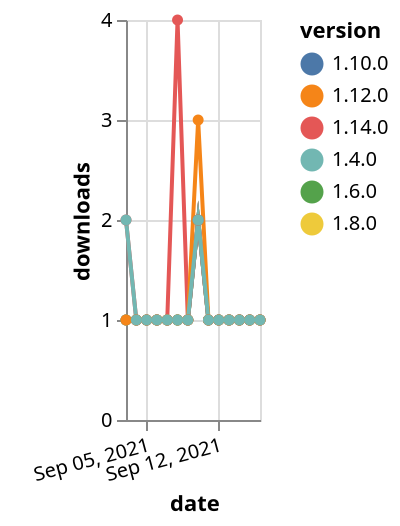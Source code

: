 {"$schema": "https://vega.github.io/schema/vega-lite/v5.json", "description": "A simple bar chart with embedded data.", "data": {"values": [{"date": "2021-09-03", "total": 200, "delta": 1, "version": "1.6.0"}, {"date": "2021-09-04", "total": 201, "delta": 1, "version": "1.6.0"}, {"date": "2021-09-05", "total": 202, "delta": 1, "version": "1.6.0"}, {"date": "2021-09-06", "total": 203, "delta": 1, "version": "1.6.0"}, {"date": "2021-09-07", "total": 204, "delta": 1, "version": "1.6.0"}, {"date": "2021-09-08", "total": 205, "delta": 1, "version": "1.6.0"}, {"date": "2021-09-09", "total": 206, "delta": 1, "version": "1.6.0"}, {"date": "2021-09-10", "total": 208, "delta": 2, "version": "1.6.0"}, {"date": "2021-09-11", "total": 209, "delta": 1, "version": "1.6.0"}, {"date": "2021-09-12", "total": 210, "delta": 1, "version": "1.6.0"}, {"date": "2021-09-13", "total": 211, "delta": 1, "version": "1.6.0"}, {"date": "2021-09-14", "total": 212, "delta": 1, "version": "1.6.0"}, {"date": "2021-09-15", "total": 213, "delta": 1, "version": "1.6.0"}, {"date": "2021-09-16", "total": 214, "delta": 1, "version": "1.6.0"}, {"date": "2021-09-03", "total": 187, "delta": 1, "version": "1.8.0"}, {"date": "2021-09-04", "total": 188, "delta": 1, "version": "1.8.0"}, {"date": "2021-09-05", "total": 189, "delta": 1, "version": "1.8.0"}, {"date": "2021-09-06", "total": 190, "delta": 1, "version": "1.8.0"}, {"date": "2021-09-07", "total": 191, "delta": 1, "version": "1.8.0"}, {"date": "2021-09-08", "total": 192, "delta": 1, "version": "1.8.0"}, {"date": "2021-09-09", "total": 193, "delta": 1, "version": "1.8.0"}, {"date": "2021-09-10", "total": 195, "delta": 2, "version": "1.8.0"}, {"date": "2021-09-11", "total": 196, "delta": 1, "version": "1.8.0"}, {"date": "2021-09-12", "total": 197, "delta": 1, "version": "1.8.0"}, {"date": "2021-09-13", "total": 198, "delta": 1, "version": "1.8.0"}, {"date": "2021-09-14", "total": 199, "delta": 1, "version": "1.8.0"}, {"date": "2021-09-15", "total": 200, "delta": 1, "version": "1.8.0"}, {"date": "2021-09-16", "total": 201, "delta": 1, "version": "1.8.0"}, {"date": "2021-09-03", "total": 176, "delta": 1, "version": "1.10.0"}, {"date": "2021-09-04", "total": 177, "delta": 1, "version": "1.10.0"}, {"date": "2021-09-05", "total": 178, "delta": 1, "version": "1.10.0"}, {"date": "2021-09-06", "total": 179, "delta": 1, "version": "1.10.0"}, {"date": "2021-09-07", "total": 180, "delta": 1, "version": "1.10.0"}, {"date": "2021-09-08", "total": 181, "delta": 1, "version": "1.10.0"}, {"date": "2021-09-09", "total": 182, "delta": 1, "version": "1.10.0"}, {"date": "2021-09-10", "total": 184, "delta": 2, "version": "1.10.0"}, {"date": "2021-09-11", "total": 185, "delta": 1, "version": "1.10.0"}, {"date": "2021-09-12", "total": 186, "delta": 1, "version": "1.10.0"}, {"date": "2021-09-13", "total": 187, "delta": 1, "version": "1.10.0"}, {"date": "2021-09-14", "total": 188, "delta": 1, "version": "1.10.0"}, {"date": "2021-09-15", "total": 189, "delta": 1, "version": "1.10.0"}, {"date": "2021-09-16", "total": 190, "delta": 1, "version": "1.10.0"}, {"date": "2021-09-03", "total": 136, "delta": 2, "version": "1.14.0"}, {"date": "2021-09-04", "total": 137, "delta": 1, "version": "1.14.0"}, {"date": "2021-09-05", "total": 138, "delta": 1, "version": "1.14.0"}, {"date": "2021-09-06", "total": 139, "delta": 1, "version": "1.14.0"}, {"date": "2021-09-07", "total": 140, "delta": 1, "version": "1.14.0"}, {"date": "2021-09-08", "total": 144, "delta": 4, "version": "1.14.0"}, {"date": "2021-09-09", "total": 145, "delta": 1, "version": "1.14.0"}, {"date": "2021-09-10", "total": 147, "delta": 2, "version": "1.14.0"}, {"date": "2021-09-11", "total": 148, "delta": 1, "version": "1.14.0"}, {"date": "2021-09-12", "total": 149, "delta": 1, "version": "1.14.0"}, {"date": "2021-09-13", "total": 150, "delta": 1, "version": "1.14.0"}, {"date": "2021-09-14", "total": 151, "delta": 1, "version": "1.14.0"}, {"date": "2021-09-15", "total": 152, "delta": 1, "version": "1.14.0"}, {"date": "2021-09-16", "total": 153, "delta": 1, "version": "1.14.0"}, {"date": "2021-09-03", "total": 206, "delta": 1, "version": "1.12.0"}, {"date": "2021-09-04", "total": 207, "delta": 1, "version": "1.12.0"}, {"date": "2021-09-05", "total": 208, "delta": 1, "version": "1.12.0"}, {"date": "2021-09-06", "total": 209, "delta": 1, "version": "1.12.0"}, {"date": "2021-09-07", "total": 210, "delta": 1, "version": "1.12.0"}, {"date": "2021-09-08", "total": 211, "delta": 1, "version": "1.12.0"}, {"date": "2021-09-09", "total": 212, "delta": 1, "version": "1.12.0"}, {"date": "2021-09-10", "total": 215, "delta": 3, "version": "1.12.0"}, {"date": "2021-09-11", "total": 216, "delta": 1, "version": "1.12.0"}, {"date": "2021-09-12", "total": 217, "delta": 1, "version": "1.12.0"}, {"date": "2021-09-13", "total": 218, "delta": 1, "version": "1.12.0"}, {"date": "2021-09-14", "total": 219, "delta": 1, "version": "1.12.0"}, {"date": "2021-09-15", "total": 220, "delta": 1, "version": "1.12.0"}, {"date": "2021-09-16", "total": 221, "delta": 1, "version": "1.12.0"}, {"date": "2021-09-03", "total": 250, "delta": 2, "version": "1.4.0"}, {"date": "2021-09-04", "total": 251, "delta": 1, "version": "1.4.0"}, {"date": "2021-09-05", "total": 252, "delta": 1, "version": "1.4.0"}, {"date": "2021-09-06", "total": 253, "delta": 1, "version": "1.4.0"}, {"date": "2021-09-07", "total": 254, "delta": 1, "version": "1.4.0"}, {"date": "2021-09-08", "total": 255, "delta": 1, "version": "1.4.0"}, {"date": "2021-09-09", "total": 256, "delta": 1, "version": "1.4.0"}, {"date": "2021-09-10", "total": 258, "delta": 2, "version": "1.4.0"}, {"date": "2021-09-11", "total": 259, "delta": 1, "version": "1.4.0"}, {"date": "2021-09-12", "total": 260, "delta": 1, "version": "1.4.0"}, {"date": "2021-09-13", "total": 261, "delta": 1, "version": "1.4.0"}, {"date": "2021-09-14", "total": 262, "delta": 1, "version": "1.4.0"}, {"date": "2021-09-15", "total": 263, "delta": 1, "version": "1.4.0"}, {"date": "2021-09-16", "total": 264, "delta": 1, "version": "1.4.0"}]}, "width": "container", "mark": {"type": "line", "point": {"filled": true}}, "encoding": {"x": {"field": "date", "type": "temporal", "timeUnit": "yearmonthdate", "title": "date", "axis": {"labelAngle": -15}}, "y": {"field": "delta", "type": "quantitative", "title": "downloads"}, "color": {"field": "version", "type": "nominal"}, "tooltip": {"field": "delta"}}}